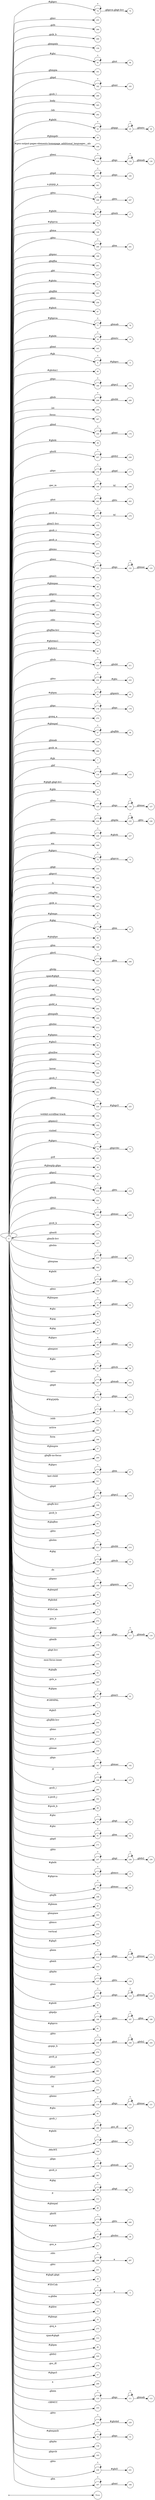 digraph NFA {
  rankdir=LR;
  node [shape=circle, fontsize=10];
  __start [shape=point, label=""];
  __start -> None;
  74 [label="74"];
  255 [label="255"];
  266 [label="266"];
  268 [label="268"];
  159 [label="159"];
  95 [label="95"];
  161 [label="161"];
  182 [label="182"];
  289 [label="289"];
  305 [label="305"];
  292 [label="292"];
  225 [label="225"];
  22 [label="22"];
  19 [label="19"];
  112 [label="112"];
  54 [label="54"];
  78 [label="78"];
  100 [label="100"];
  71 [label="71"];
  48 [label="48"];
  128 [label="128"];
  184 [label="184"];
  250 [label="250"];
  177 [label="177"];
  301 [label="301"];
  246 [label="246"];
  16 [label="16"];
  76 [label="76"];
  148 [label="148"];
  17 [label="17"];
  240 [label="240"];
  173 [label="173"];
  189 [label="189"];
  201 [label="201"];
  238 [label="238"];
  217 [label="217"];
  41 [label="41"];
  4 [label="4"];
  214 [label="214"];
  203 [label="203"];
  256 [label="256"];
  181 [label="181"];
  179 [label="179"];
  245 [label="245"];
  87 [label="87"];
  15 [label="15"];
  77 [label="77"];
  18 [label="18"];
  165 [label="165"];
  8 [label="8"];
  33 [label="33"];
  40 [label="40"];
  180 [label="180"];
  208 [label="208"];
  227 [label="227"];
  294 [label="294"];
  307 [label="307"];
  169 [label="169"];
  38 [label="38"];
  257 [label="257"];
  176 [label="176"];
  53 [label="53"];
  108 [label="108"];
  262 [label="262"];
  278 [label="278"];
  155 [label="155"];
  92 [label="92"];
  129 [label="129"];
  280 [label="280"];
  277 [label="277"];
  253 [label="253"];
  131 [label="131"];
  154 [label="154"];
  29 [label="29"];
  243 [label="243"];
  9 [label="9"];
  49 [label="49"];
  195 [label="195"];
  251 [label="251"];
  310 [label="310"];
  295 [label="295"];
  202 [label="202"];
  69 [label="69"];
  97 [label="97"];
  42 [label="42"];
  138 [label="138"];
  210 [label="210"];
  232 [label="232"];
  63 [label="63"];
  178 [label="178"];
  183 [label="183"];
  270 [label="270"];
  47 [label="47"];
  132 [label="132"];
  149 [label="149"];
  290 [label="290"];
  7 [label="7"];
  111 [label="111"];
  134 [label="134"];
  120 [label="120"];
  130 [label="130"];
  36 [label="36"];
  10 [label="10"];
  219 [label="219"];
  125 [label="125"];
  234 [label="234"];
  226 [label="226"];
  306 [label="306"];
  72 [label="72"];
  143 [label="143"];
  196 [label="196"];
  133 [label="133"];
  191 [label="191"];
  117 [label="117"];
  114 [label="114"];
  291 [label="291"];
  229 [label="229"];
  298 [label="298"];
  267 [label="267"];
  59 [label="59"];
  30 [label="30"];
  84 [label="84"];
  146 [label="146"];
  205 [label="205"];
  51 [label="51"];
  145 [label="145"];
  313 [label="313"];
  194 [label="194"];
  26 [label="26"];
  207 [label="207"];
  264 [label="264"];
  247 [label="247"];
  121 [label="121"];
  160 [label="160"];
  175 [label="175"];
  209 [label="209"];
  135 [label="135"];
  212 [label="212"];
  65 [label="65"];
  24 [label="24"];
  86 [label="86"];
  142 [label="142"];
  158 [label="158"];
  140 [label="140"];
  166 [label="166"];
  216 [label="216"];
  235 [label="235"];
  73 [label="73"];
  309 [label="309"];
  282 [label="282"];
  252 [label="252"];
  224 [label="224"];
  231 [label="231"];
  102 [label="102"];
  192 [label="192"];
  317 [label="317"];
  70 [label="70"];
  265 [label="265"];
  58 [label="58"];
  197 [label="197"];
  218 [label="218"];
  222 [label="222"];
  64 [label="64"];
  90 [label="90"];
  244 [label="244"];
  288 [label="288"];
  13 [label="13"];
  6 [label="6"];
  67 [label="67"];
  147 [label="147"];
  157 [label="157"];
  215 [label="215"];
  258 [label="258"];
  162 [label="162"];
  20 [label="20"];
  126 [label="126"];
  254 [label="254"];
  50 [label="50"];
  62 [label="62"];
  88 [label="88"];
  96 [label="96"];
  98 [label="98"];
  27 [label="27"];
  124 [label="124"];
  233 [label="233"];
  68 [label="68"];
  164 [label="164"];
  185 [label="185"];
  93 [label="93"];
  242 [label="242"];
  172 [label="172"];
  260 [label="260"];
  5 [label="5"];
  293 [label="293"];
  303 [label="303"];
  308 [label="308"];
  57 [label="57"];
  200 [label="200"];
  75 [label="75"];
  66 [label="66"];
  311 [label="311"];
  174 [label="174"];
  199 [label="199"];
  284 [label="284"];
  249 [label="249"];
  80 [label="80"];
  83 [label="83"];
  223 [label="223"];
  213 [label="213"];
  32 [label="32"];
  105 [label="105"];
  190 [label="190"];
  56 [label="56"];
  39 [label="39"];
  2 [label="2"];
  272 [label="272"];
  287 [label="287"];
  116 [label="116"];
  156 [label="156"];
  144 [label="144"];
  101 [label="101"];
  82 [label="82"];
  269 [label="269"];
  61 [label="61"];
  1 [label="1"];
  44 [label="44"];
  204 [label="204"];
  151 [label="151"];
  273 [label="273"];
  127 [label="127"];
  236 [label="236"];
  297 [label="297"];
  150 [label="150"];
  241 [label="241"];
  141 [label="141"];
  106 [label="106"];
  279 [label="279"];
  285 [label="285"];
  302 [label="302"];
  168 [label="168"];
  123 [label="123"];
  99 [label="99"];
  89 [label="89"];
  91 [label="91"];
  171 [label="171"];
  237 [label="237"];
  14 [label="14"];
  79 [label="79"];
  118 [label="118"];
  198 [label="198"];
  45 [label="45"];
  0 [label="0"];
  163 [label="163"];
  152 [label="152"];
  31 [label="31"];
  316 [label="316"];
  34 [label="34"];
  23 [label="23"];
  94 [label="94"];
  113 [label="113"];
  153 [label="153"];
  137 [label="137"];
  122 [label="122"];
  43 [label="43"];
  186 [label="186"];
  81 [label="81"];
  248 [label="248"];
  274 [label="274"];
  283 [label="283"];
  261 [label="261"];
  304 [label="304"];
  315 [label="315"];
  119 [label="119"];
  188 [label="188"];
  85 [label="85"];
  170 [label="170"];
  286 [label="286"];
  12 [label="12"];
  21 [label="21"];
  104 [label="104"];
  139 [label="139"];
  211 [label="211"];
  263 [label="263"];
  281 [label="281"];
  28 [label="28"];
  312 [label="312"];
  46 [label="46"];
  239 [label="239"];
  259 [label="259"];
  25 [label="25"];
  271 [label="271"];
  296 [label="296"];
  221 [label="221"];
  35 [label="35"];
  3 [label="3"];
  300 [label="300"];
  11 [label="11"];
  55 [label="55"];
  275 [label="275"];
  314 [label="314"];
  60 [label="60"];
  220 [label="220"];
  206 [label="206"];
  276 [label="276"];
  37 [label="37"];
  299 [label="299"];
  110 [label="110"];
  115 [label="115"];
  107 [label="107"];
  187 [label="187"];
  103 [label="103"];
  228 [label="228"];
  52 [label="52"];
  136 [label="136"];
  193 [label="193"];
  230 [label="230"];
  167 [label="167"];
  109 [label="109"];
  { node [shape=doublecircle]; 1 2 4 6 7 9 10 11 13 15 17 19 21 24 26 27 29 31 33 34 35 36 37 38 39 40 41 42 43 44 45 46 48 49 51 53 54 55 56 57 58 59 60 62 64 65 67 69 71 73 75 76 78 80 81 82 83 84 85 86 87 88 90 92 94 96 97 98 99 100 101 102 103 104 105 107 109 112 115 118 121 124 127 130 133 135 136 138 140 142 143 144 145 146 147 148 149 150 151 152 153 154 155 156 157 158 159 160 161 162 163 164 165 166 168 170 171 173 175 177 179 181 183 185 188 189 191 192 193 194 195 196 197 198 199 200 201 202 203 204 206 207 209 211 212 214 216 217 219 220 221 222 223 225 227 229 231 233 236 239 241 243 245 247 250 251 252 253 254 255 256 258 260 261 263 264 265 266 267 268 269 270 271 272 273 274 275 276 277 279 280 281 282 283 284 285 287 288 289 290 291 292 293 294 295 297 298 299 300 301 302 303 304 305 306 307 308 309 310 311 312 313 314 315 316 317 }
  0 -> 0 [label="*"];
  0 -> 1 [label="#GBMPAL"];
  0 -> 2 [label="#SIvCob"];
  0 -> 3 [label="#SIvCob"];
  3 -> 3 [label="*"];
  3 -> 4 [label="a"];
  0 -> 5 [label="#WqQANb"];
  5 -> 5 [label="*"];
  5 -> 6 [label="a"];
  0 -> 7 [label="#gb"];
  0 -> 8 [label="#gb"];
  8 -> 8 [label="*"];
  8 -> 9 [label="#gbprc"];
  0 -> 10 [label="#gbb"];
  0 -> 11 [label="#gbbw"];
  0 -> 12 [label="#gbd4"];
  12 -> 12 [label="*"];
  12 -> 13 [label=".gbmc"];
  0 -> 14 [label="#gbd4"];
  14 -> 14 [label="*"];
  14 -> 15 [label=".gbmcc"];
  0 -> 16 [label="#gbd4"];
  16 -> 16 [label="*"];
  16 -> 17 [label=".gbmh"];
  0 -> 18 [label="#gbd4"];
  18 -> 18 [label="*"];
  18 -> 19 [label=".gbmtc"];
  0 -> 20 [label="#gbd4"];
  20 -> 20 [label="*"];
  20 -> 21 [label=".gbpc"];
  0 -> 22 [label="#gbd4"];
  22 -> 22 [label="*"];
  22 -> 23 [label=".gbpgs"];
  23 -> 23 [label="*"];
  23 -> 24 [label=".gbmtc"];
  0 -> 25 [label="#gbd4"];
  25 -> 25 [label="*"];
  25 -> 26 [label=".gbsbic"];
  0 -> 27 [label="#gbg"];
  0 -> 28 [label="#gbg"];
  28 -> 28 [label="*"];
  28 -> 29 [label=".gbgt"];
  0 -> 30 [label="#gbg"];
  30 -> 30 [label="*"];
  30 -> 31 [label=".gbm"];
  0 -> 32 [label="#gbg"];
  32 -> 32 [label="*"];
  32 -> 33 [label=".gbtcb"];
  0 -> 34 [label="#gbg5"];
  0 -> 35 [label="#gbg6.gbgt"];
  0 -> 36 [label="#gbg6.gbgt-hvr"];
  0 -> 37 [label="#gbgs5"];
  0 -> 38 [label="#gbi4i"];
  0 -> 39 [label="#gbi4id"];
  0 -> 40 [label="#gbi4m1"];
  0 -> 41 [label="#gbi4s"];
  0 -> 42 [label="#gbi4s1"];
  0 -> 43 [label="#gbi4t"];
  0 -> 44 [label="#gbi5"];
  0 -> 45 [label="#gbmm"];
  0 -> 46 [label="#gbmpal"];
  0 -> 47 [label="#gbmpal"];
  47 -> 47 [label="*"];
  47 -> 48 [label=".gbqfbb"];
  0 -> 49 [label="#gbmpas"];
  0 -> 50 [label="#gbmpas"];
  50 -> 50 [label="*"];
  50 -> 51 [label=".gbmt"];
  0 -> 52 [label="#gbmpasb"];
  52 -> 52 [label="*"];
  52 -> 53 [label=".gbps"];
  0 -> 54 [label="#gbmpdv"];
  0 -> 55 [label="#gbmpi"];
  0 -> 56 [label="#gbmpid"];
  0 -> 57 [label="#gbmpiw"];
  0 -> 58 [label="#gbmplp.gbps"];
  0 -> 59 [label="#gbmps"];
  0 -> 60 [label="#gbpm"];
  0 -> 61 [label="#gbpm"];
  61 -> 61 [label="*"];
  61 -> 62 [label=".gbml1"];
  0 -> 63 [label="#gbpm"];
  63 -> 63 [label="*"];
  63 -> 64 [label=".gbpmtc"];
  0 -> 65 [label="#gbpms"];
  0 -> 66 [label="#gbprc"];
  66 -> 66 [label="*"];
  66 -> 67 [label=".gbm"];
  0 -> 68 [label="#gbprc"];
  68 -> 68 [label="*"];
  68 -> 69 [label=".gbmc"];
  0 -> 70 [label="#gbprc"];
  70 -> 70 [label="*"];
  70 -> 71 [label=".gbprcbc"];
  0 -> 72 [label="#gbprc"];
  72 -> 72 [label="*"];
  72 -> 73 [label=".gbprcx"];
  0 -> 74 [label="#gbprc"];
  74 -> 74 [label="*"];
  74 -> 75 [label=".gbprcx.gbgt-hvr"];
  0 -> 76 [label="#gbprca"];
  0 -> 77 [label="#gbprca"];
  77 -> 77 [label="*"];
  77 -> 78 [label=".gbmab"];
  0 -> 79 [label="#gbprca"];
  79 -> 79 [label="*"];
  79 -> 80 [label=".gbmac"];
  0 -> 81 [label="#gbprcs"];
  0 -> 82 [label="#gbqfb"];
  0 -> 83 [label="#gbqfbw"];
  0 -> 84 [label="#gbqfqw"];
  0 -> 85 [label="#gbs"];
  0 -> 86 [label="#gbx3"];
  0 -> 87 [label="#gbx4"];
  0 -> 88 [label="#gbz"];
  0 -> 89 [label="#gbz"];
  89 -> 89 [label="*"];
  89 -> 90 [label=".gbgt"];
  0 -> 91 [label="#gbz"];
  91 -> 91 [label="*"];
  91 -> 92 [label=".gbm"];
  0 -> 93 [label="#gbz"];
  93 -> 93 [label="*"];
  93 -> 94 [label=".gbtcb"];
  0 -> 95 [label="#gbz"];
  95 -> 95 [label="*"];
  95 -> 96 [label=".gbzt"];
  0 -> 97 [label="#gbztms1"];
  0 -> 98 [label="#gog"];
  0 -> 99 [label="#gssb_b"];
  0 -> 100 [label="#gws-output-pages-elements-homepage_additional_languages__als"];
  0 -> 101 [label="-moz-focus-inner"];
  0 -> 102 [label="-webkit-scrollbar-track"];
  0 -> 103 [label=".GBMCC"];
  0 -> 104 [label=".H6sW5"];
  0 -> 105 [label=".ds"];
  0 -> 106 [label=".fl"];
  106 -> 106 [label="*"];
  106 -> 107 [label="a"];
  0 -> 108 [label=".gac_m"];
  108 -> 108 [label="*"];
  108 -> 109 [label="td"];
  0 -> 110 [label=".gbem"];
  110 -> 110 [label="*"];
  110 -> 111 [label=".gbgs"];
  111 -> 111 [label="*"];
  111 -> 112 [label=".gbmab"];
  0 -> 113 [label=".gbem"];
  113 -> 113 [label="*"];
  113 -> 114 [label=".gbgs"];
  114 -> 114 [label="*"];
  114 -> 115 [label=".gbmac"];
  0 -> 116 [label=".gbemi"];
  116 -> 116 [label="*"];
  116 -> 117 [label=".gbgs"];
  117 -> 117 [label="*"];
  117 -> 118 [label=".gbmab"];
  0 -> 119 [label=".gbemi"];
  119 -> 119 [label="*"];
  119 -> 120 [label=".gbgs"];
  120 -> 120 [label="*"];
  120 -> 121 [label=".gbmac"];
  0 -> 122 [label=".gbes"];
  122 -> 122 [label="*"];
  122 -> 123 [label=".gbgs"];
  123 -> 123 [label="*"];
  123 -> 124 [label=".gbmab"];
  0 -> 125 [label=".gbes"];
  125 -> 125 [label="*"];
  125 -> 126 [label=".gbgs"];
  126 -> 126 [label="*"];
  126 -> 127 [label=".gbmac"];
  0 -> 128 [label=".gbesi"];
  128 -> 128 [label="*"];
  128 -> 129 [label=".gbgs"];
  129 -> 129 [label="*"];
  129 -> 130 [label=".gbmab"];
  0 -> 131 [label=".gbesi"];
  131 -> 131 [label="*"];
  131 -> 132 [label=".gbgs"];
  132 -> 132 [label="*"];
  132 -> 133 [label=".gbmac"];
  0 -> 134 [label=".gbf"];
  134 -> 134 [label="*"];
  134 -> 135 [label=".gbmt"];
  0 -> 136 [label=".gbg4a"];
  0 -> 137 [label=".gbg4a"];
  137 -> 137 [label="*"];
  137 -> 138 [label=".gbts"];
  0 -> 139 [label=".gbgs"];
  139 -> 139 [label="*"];
  139 -> 140 [label=".gbmab"];
  0 -> 141 [label=".gbgs"];
  141 -> 141 [label="*"];
  141 -> 142 [label=".gbmac"];
  0 -> 143 [label=".gbgt"];
  0 -> 144 [label=".gbgt-hvr"];
  0 -> 145 [label=".gbi4p"];
  0 -> 146 [label=".gbm"];
  0 -> 147 [label=".gbm0l"];
  0 -> 148 [label=".gbma"];
  0 -> 149 [label=".gbmab"];
  0 -> 150 [label=".gbmac"];
  0 -> 151 [label=".gbmc"];
  0 -> 152 [label=".gbmcc"];
  0 -> 153 [label=".gbmh"];
  0 -> 154 [label=".gbml1"];
  0 -> 155 [label=".gbml1-hvr"];
  0 -> 156 [label=".gbmlb"];
  0 -> 157 [label=".gbmlb-hvr"];
  0 -> 158 [label=".gbmlbw"];
  0 -> 159 [label=".gbmpala"];
  0 -> 160 [label=".gbmpalb"];
  0 -> 161 [label=".gbmpia"];
  0 -> 162 [label=".gbmpiaa"];
  0 -> 163 [label=".gbmpiaw"];
  0 -> 164 [label=".gbmpnw"];
  0 -> 165 [label=".gbmt"];
  0 -> 166 [label=".gbmtc"];
  0 -> 167 [label=".gbn"];
  167 -> 167 [label="*"];
  167 -> 168 [label=".gbmt"];
  0 -> 169 [label=".gbnd"];
  169 -> 169 [label="*"];
  169 -> 170 [label=".gbmt"];
  0 -> 171 [label=".gbp0"];
  0 -> 172 [label=".gbp0"];
  172 -> 172 [label="*"];
  172 -> 173 [label=".gbps"];
  0 -> 174 [label=".gbp0"];
  174 -> 174 [label="*"];
  174 -> 175 [label=".gbps2"];
  0 -> 176 [label=".gbpc"];
  176 -> 176 [label="*"];
  176 -> 177 [label=".gbpd"];
  0 -> 178 [label=".gbpc"];
  178 -> 178 [label="*"];
  178 -> 179 [label=".gbps"];
  0 -> 180 [label=".gbpc"];
  180 -> 180 [label="*"];
  180 -> 181 [label=".gbps2"];
  0 -> 182 [label=".gbpd"];
  182 -> 182 [label="*"];
  182 -> 183 [label=".gbmt"];
  0 -> 184 [label=".gbpd"];
  184 -> 184 [label="*"];
  184 -> 185 [label=".gbps"];
  0 -> 186 [label=".gbpdjs"];
  186 -> 186 [label="*"];
  186 -> 187 [label=".gbto"];
  187 -> 187 [label="*"];
  187 -> 188 [label=".gbm"];
  0 -> 189 [label=".gbpmc"];
  0 -> 190 [label=".gbpmc"];
  190 -> 190 [label="*"];
  190 -> 191 [label=".gbpmtc"];
  0 -> 192 [label=".gbpms2"];
  0 -> 193 [label=".gbprcb"];
  0 -> 194 [label=".gbprcd"];
  0 -> 195 [label=".gbprci"];
  0 -> 196 [label=".gbprct"];
  0 -> 197 [label=".gbps2"];
  0 -> 198 [label=".gbqfb"];
  0 -> 199 [label=".gbqfb-hvr"];
  0 -> 200 [label=".gbqfb-no-focus"];
  0 -> 201 [label=".gbqfba"];
  0 -> 202 [label=".gbqfba-hvr"];
  0 -> 203 [label=".gbqfbb"];
  0 -> 204 [label=".gbqfbb-hvr"];
  0 -> 205 [label=".gbrtl"];
  205 -> 205 [label="*"];
  205 -> 206 [label=".gbm"];
  0 -> 207 [label=".gbsb"];
  0 -> 208 [label=".gbsb"];
  208 -> 208 [label="*"];
  208 -> 209 [label=".gbsbb"];
  0 -> 210 [label=".gbsb"];
  210 -> 210 [label="*"];
  210 -> 211 [label=".gbsbt"];
  0 -> 212 [label=".gbsbic"];
  0 -> 213 [label=".gbsbis"];
  213 -> 213 [label="*"];
  213 -> 214 [label=".gbsbb"];
  0 -> 215 [label=".gbsbis"];
  215 -> 215 [label="*"];
  215 -> 216 [label=".gbsbt"];
  0 -> 217 [label=".gbt"];
  0 -> 218 [label=".gbtb"];
  218 -> 218 [label="*"];
  218 -> 219 [label=".gbts"];
  0 -> 220 [label=".gbtb2"];
  0 -> 221 [label=".gbtc"];
  0 -> 222 [label=".gbtcb"];
  0 -> 223 [label=".gbto"];
  0 -> 224 [label=".gbto"];
  224 -> 224 [label="*"];
  224 -> 225 [label="#gbgs5"];
  0 -> 226 [label=".gbto"];
  226 -> 226 [label="*"];
  226 -> 227 [label="#gbi4i"];
  0 -> 228 [label=".gbto"];
  228 -> 228 [label="*"];
  228 -> 229 [label="#gbi4id"];
  0 -> 230 [label=".gbto"];
  230 -> 230 [label="*"];
  230 -> 231 [label="#gbi5"];
  0 -> 232 [label=".gbto"];
  232 -> 232 [label="*"];
  232 -> 233 [label="#gbs"];
  0 -> 234 [label=".gbto"];
  234 -> 234 [label="*"];
  234 -> 235 [label=".gbg4a"];
  235 -> 235 [label="*"];
  235 -> 236 [label=".gbts"];
  0 -> 237 [label=".gbto"];
  237 -> 237 [label="*"];
  237 -> 238 [label=".gbgt"];
  238 -> 238 [label="*"];
  238 -> 239 [label=".gbtb2"];
  0 -> 240 [label=".gbto"];
  240 -> 240 [label="*"];
  240 -> 241 [label=".gbm"];
  0 -> 242 [label=".gbto"];
  242 -> 242 [label="*"];
  242 -> 243 [label=".gbmab"];
  0 -> 244 [label=".gbto"];
  244 -> 244 [label="*"];
  244 -> 245 [label=".gbmac"];
  0 -> 246 [label=".gbto"];
  246 -> 246 [label="*"];
  246 -> 247 [label=".gbts"];
  0 -> 248 [label=".gbto"];
  248 -> 248 [label="*"];
  248 -> 249 [label=".gbzt"];
  249 -> 249 [label="*"];
  249 -> 250 [label=".gbtb2"];
  0 -> 251 [label=".gbts"];
  0 -> 252 [label=".gbtsa"];
  0 -> 253 [label=".gbxms"];
  0 -> 254 [label=".gbxo"];
  0 -> 255 [label=".gbxv"];
  0 -> 256 [label=".gbxx"];
  0 -> 257 [label=".gbz0l"];
  257 -> 257 [label="*"];
  257 -> 258 [label=".gbtb2"];
  0 -> 259 [label=".gbz0l"];
  259 -> 259 [label="*"];
  259 -> 260 [label=".gbts"];
  0 -> 261 [label=".gbzt"];
  0 -> 262 [label=".gbzt"];
  262 -> 262 [label="*"];
  262 -> 263 [label=".gbts"];
  0 -> 264 [label=".gsdd_a"];
  0 -> 265 [label=".gsfi"];
  0 -> 266 [label=".gsfs"];
  0 -> 267 [label=".gsib_a"];
  0 -> 268 [label=".gsib_b"];
  0 -> 269 [label=".gsls_a"];
  0 -> 270 [label=".gsmq_a"];
  0 -> 271 [label=".gsn_a"];
  0 -> 272 [label=".gsn_b"];
  0 -> 273 [label=".gsn_c"];
  0 -> 274 [label=".gspqs_b"];
  0 -> 275 [label=".gsq_a"];
  0 -> 276 [label=".gss_ifl"];
  0 -> 277 [label=".gssb_a"];
  0 -> 278 [label=".gssb_a"];
  278 -> 278 [label="*"];
  278 -> 279 [label="td"];
  0 -> 280 [label=".gssb_c"];
  0 -> 281 [label=".gssb_e"];
  0 -> 282 [label=".gssb_f"];
  0 -> 283 [label=".gssb_g"];
  0 -> 284 [label=".gssb_h"];
  0 -> 285 [label=".gssb_i"];
  0 -> 286 [label=".gssb_i"];
  286 -> 286 [label="*"];
  286 -> 287 [label=".gss_ifl"];
  0 -> 288 [label=".gssb_k"];
  0 -> 289 [label=".gssb_l"];
  0 -> 290 [label=".gssb_m"];
  0 -> 291 [label=".h"];
  0 -> 292 [label=".lsb"];
  0 -> 293 [label=".lsbb"];
  0 -> 294 [label=".lst"];
  0 -> 295 [label=".sblc"];
  0 -> 296 [label=".sblc"];
  296 -> 296 [label="*"];
  296 -> 297 [label="a"];
  0 -> 298 [label=".z4hgWe"];
  0 -> 299 [label="a"];
  0 -> 300 [label="a.gbiba"];
  0 -> 301 [label="a.gspqs_a"];
  0 -> 302 [label="a.gssb_j"];
  0 -> 303 [label="active"];
  0 -> 304 [label="after"];
  0 -> 305 [label="body"];
  0 -> 306 [label="em"];
  0 -> 307 [label="focus"];
  0 -> 308 [label="form"];
  0 -> 309 [label="hover"];
  0 -> 310 [label="input"];
  0 -> 311 [label="last-child"];
  0 -> 312 [label="p"];
  0 -> 313 [label="span#gbg4"];
  0 -> 314 [label="span#gbg6"];
  0 -> 315 [label="td"];
  0 -> 316 [label="vertical"];
  0 -> 317 [label="visited"];
}
